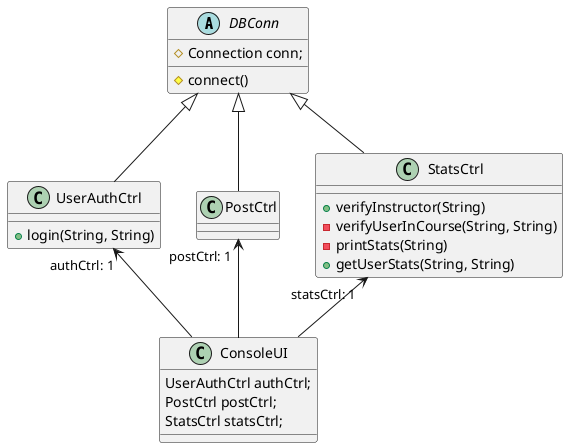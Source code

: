 @startuml

abstract class DBConn
class UserAuthCtrl
class PostCtrl
class StatsCtrl
class ConsoleUI

DBConn <|-- UserAuthCtrl
DBConn <|-- StatsCtrl
DBConn <|-- PostCtrl
UserAuthCtrl"authCtrl: 1"<--ConsoleUI
PostCtrl"postCtrl: 1" <--ConsoleUI
StatsCtrl"statsCtrl: 1"<--ConsoleUI



abstract class DBConn {
#Connection conn;
#connect()
}

class UserAuthCtrl {
+login(String, String)
}

class StatsCtrl {
+verifyInstructor(String)
-verifyUserInCourse(String, String)
-printStats(String)
+getUserStats(String, String)
}

class ConsoleUI {
UserAuthCtrl authCtrl;
PostCtrl postCtrl;
StatsCtrl statsCtrl;


}



@enduml
